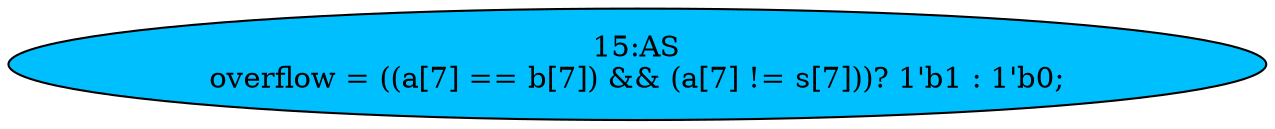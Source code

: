 strict digraph "" {
	node [label="\N"];
	"15:AS"	[ast="<pyverilog.vparser.ast.Assign object at 0x7fd418a97390>",
		def_var="['overflow']",
		fillcolor=deepskyblue,
		label="15:AS
overflow = ((a[7] == b[7]) && (a[7] != s[7]))? 1'b1 : 1'b0;",
		statements="[]",
		style=filled,
		typ=Assign,
		use_var="['a', 'b', 'a', 's']"];
}
